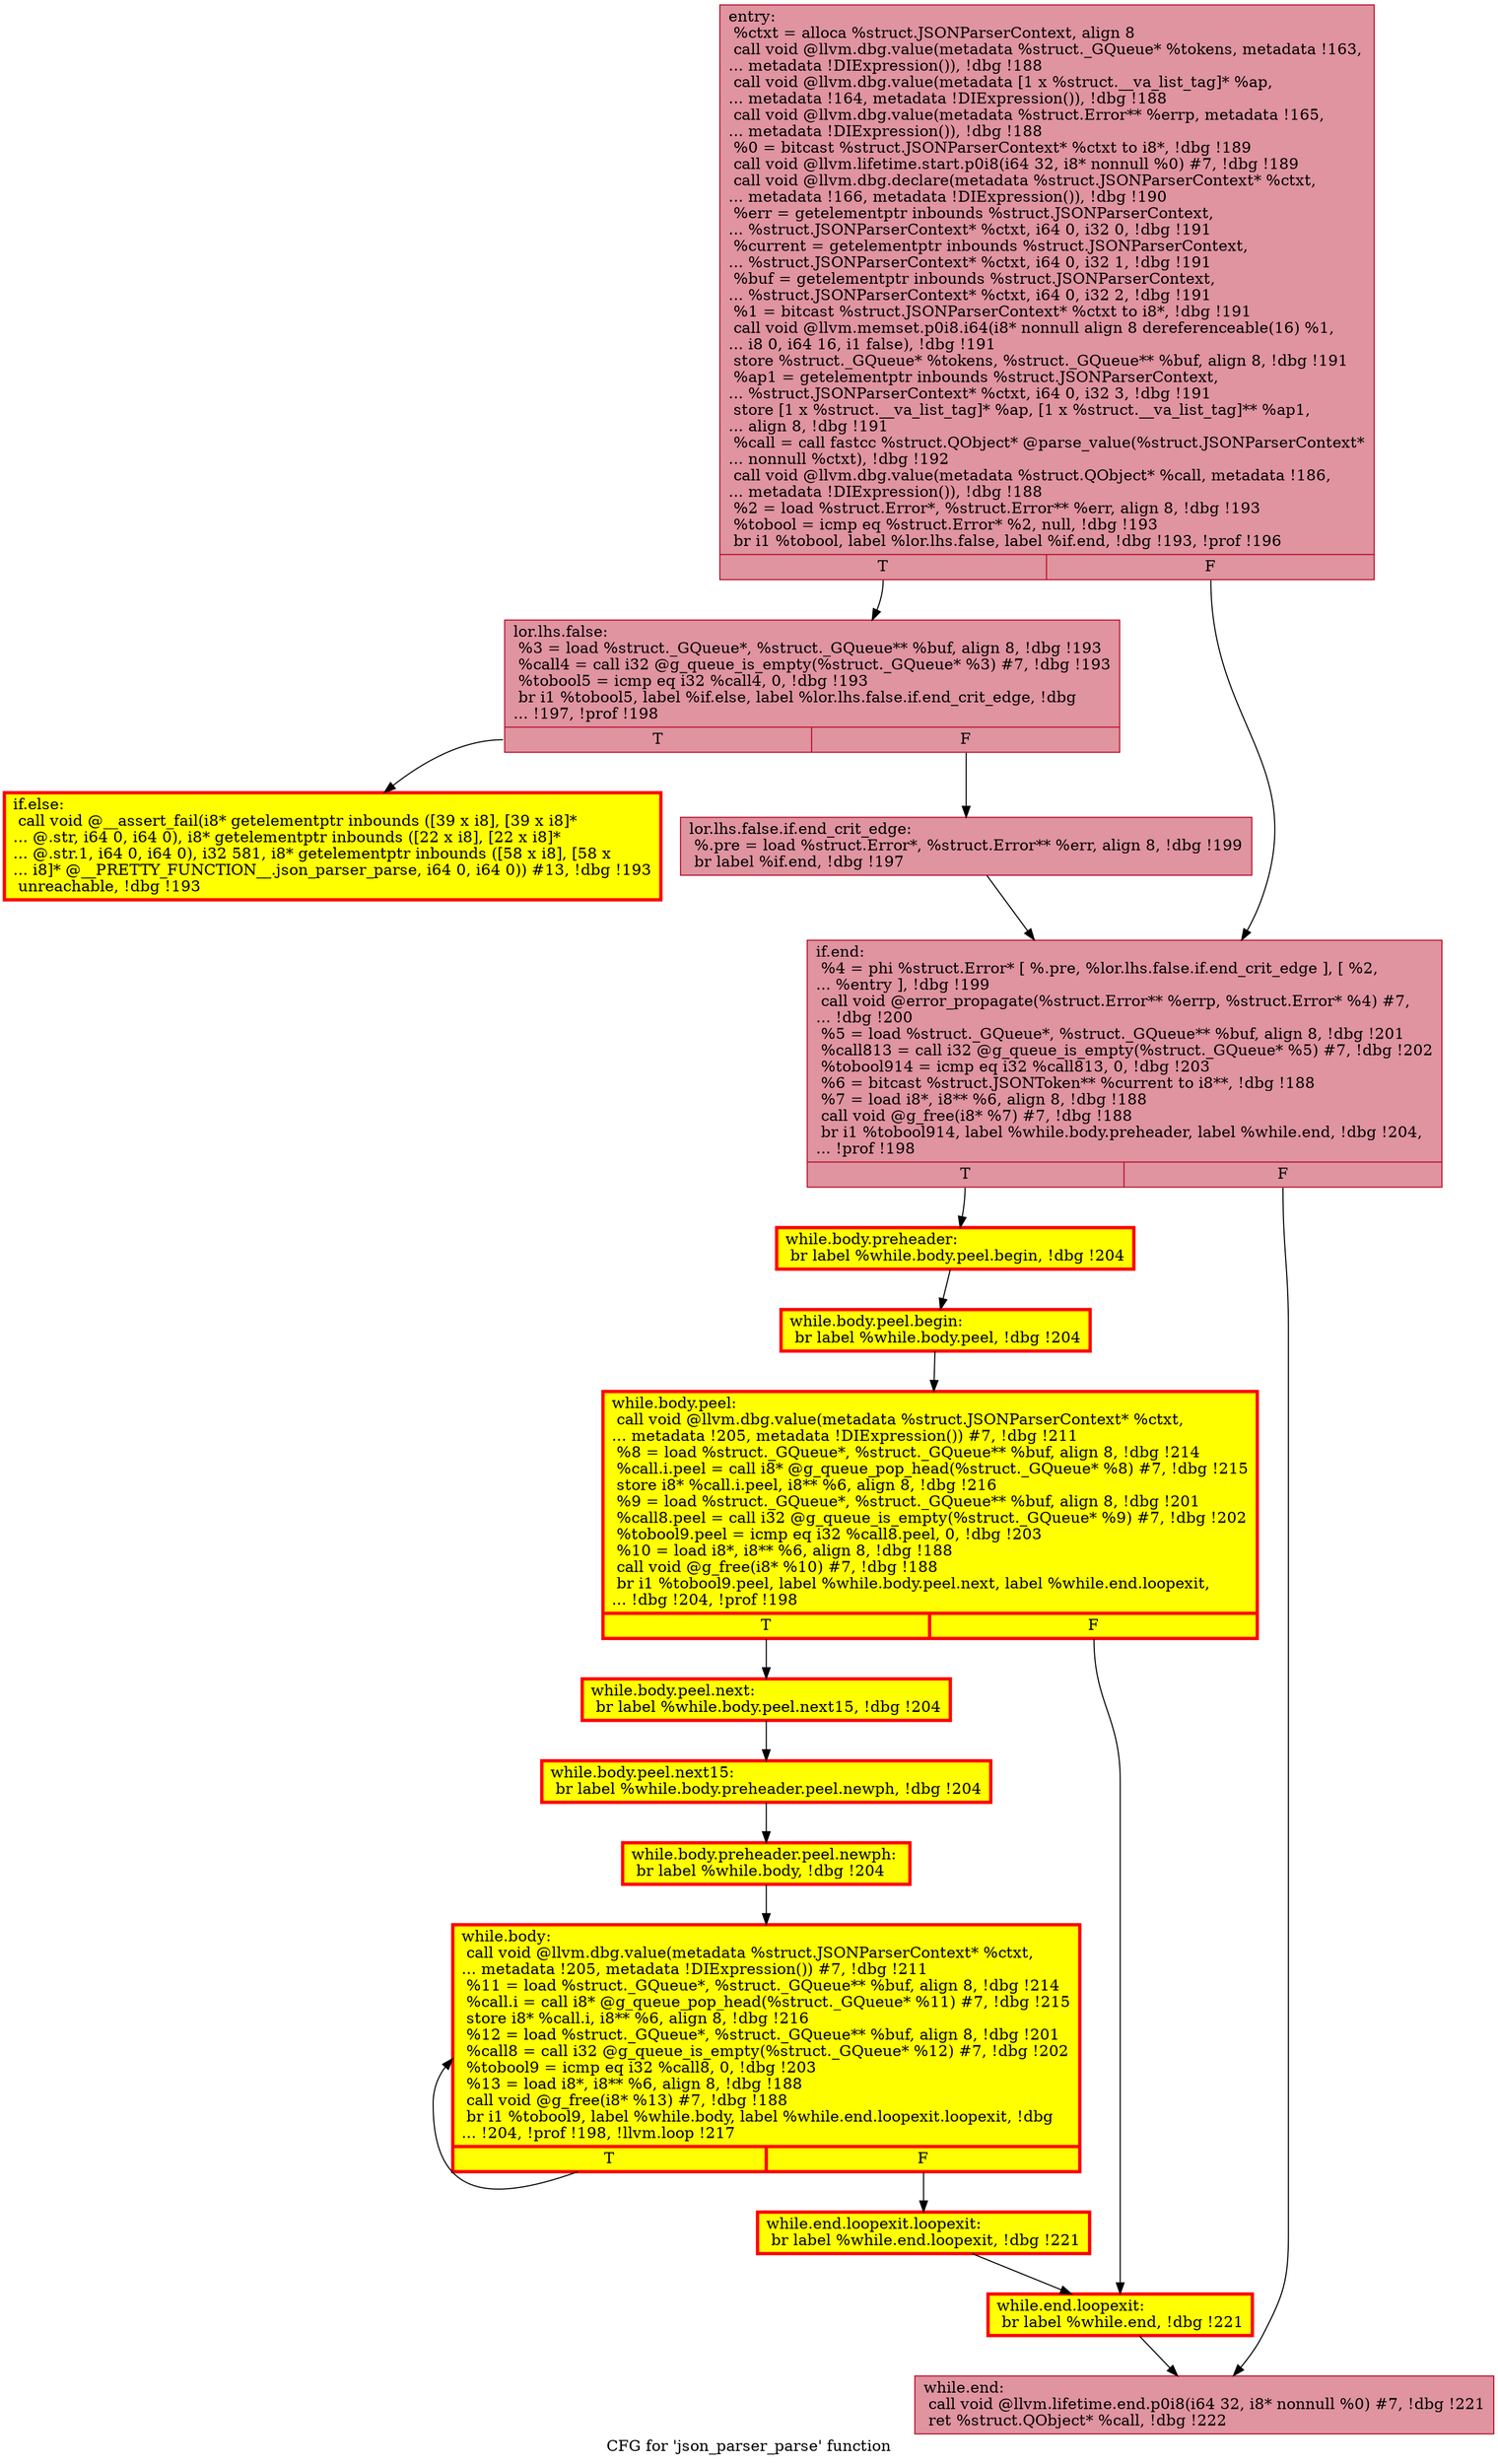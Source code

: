 digraph "CFG for 'json_parser_parse' function" {
	label="CFG for 'json_parser_parse' function";

	Node0x5569004e4000 [shape=record,color="#b70d28ff", style=filled, fillcolor="#b70d2870",label="{entry:\l  %ctxt = alloca %struct.JSONParserContext, align 8\l  call void @llvm.dbg.value(metadata %struct._GQueue* %tokens, metadata !163,\l... metadata !DIExpression()), !dbg !188\l  call void @llvm.dbg.value(metadata [1 x %struct.__va_list_tag]* %ap,\l... metadata !164, metadata !DIExpression()), !dbg !188\l  call void @llvm.dbg.value(metadata %struct.Error** %errp, metadata !165,\l... metadata !DIExpression()), !dbg !188\l  %0 = bitcast %struct.JSONParserContext* %ctxt to i8*, !dbg !189\l  call void @llvm.lifetime.start.p0i8(i64 32, i8* nonnull %0) #7, !dbg !189\l  call void @llvm.dbg.declare(metadata %struct.JSONParserContext* %ctxt,\l... metadata !166, metadata !DIExpression()), !dbg !190\l  %err = getelementptr inbounds %struct.JSONParserContext,\l... %struct.JSONParserContext* %ctxt, i64 0, i32 0, !dbg !191\l  %current = getelementptr inbounds %struct.JSONParserContext,\l... %struct.JSONParserContext* %ctxt, i64 0, i32 1, !dbg !191\l  %buf = getelementptr inbounds %struct.JSONParserContext,\l... %struct.JSONParserContext* %ctxt, i64 0, i32 2, !dbg !191\l  %1 = bitcast %struct.JSONParserContext* %ctxt to i8*, !dbg !191\l  call void @llvm.memset.p0i8.i64(i8* nonnull align 8 dereferenceable(16) %1,\l... i8 0, i64 16, i1 false), !dbg !191\l  store %struct._GQueue* %tokens, %struct._GQueue** %buf, align 8, !dbg !191\l  %ap1 = getelementptr inbounds %struct.JSONParserContext,\l... %struct.JSONParserContext* %ctxt, i64 0, i32 3, !dbg !191\l  store [1 x %struct.__va_list_tag]* %ap, [1 x %struct.__va_list_tag]** %ap1,\l... align 8, !dbg !191\l  %call = call fastcc %struct.QObject* @parse_value(%struct.JSONParserContext*\l... nonnull %ctxt), !dbg !192\l  call void @llvm.dbg.value(metadata %struct.QObject* %call, metadata !186,\l... metadata !DIExpression()), !dbg !188\l  %2 = load %struct.Error*, %struct.Error** %err, align 8, !dbg !193\l  %tobool = icmp eq %struct.Error* %2, null, !dbg !193\l  br i1 %tobool, label %lor.lhs.false, label %if.end, !dbg !193, !prof !196\l|{<s0>T|<s1>F}}"];
	Node0x5569004e4000:s0 -> Node0x5569004f2970;
	Node0x5569004e4000:s1 -> Node0x5569004f28d0;
	Node0x5569004f2970 [shape=record,color="#b70d28ff", style=filled, fillcolor="#b70d2870",label="{lor.lhs.false:                                    \l  %3 = load %struct._GQueue*, %struct._GQueue** %buf, align 8, !dbg !193\l  %call4 = call i32 @g_queue_is_empty(%struct._GQueue* %3) #7, !dbg !193\l  %tobool5 = icmp eq i32 %call4, 0, !dbg !193\l  br i1 %tobool5, label %if.else, label %lor.lhs.false.if.end_crit_edge, !dbg\l... !197, !prof !198\l|{<s0>T|<s1>F}}"];
	Node0x5569004f2970:s0 -> Node0x5569004f2920;
	Node0x5569004f2970:s1 -> Node0x55690054f5a0;
	Node0x55690054f5a0 [shape=record,color="#b70d28ff", style=filled, fillcolor="#b70d2870",label="{lor.lhs.false.if.end_crit_edge:                   \l  %.pre = load %struct.Error*, %struct.Error** %err, align 8, !dbg !199\l  br label %if.end, !dbg !197\l}"];
	Node0x55690054f5a0 -> Node0x5569004f28d0;
	Node0x5569004f2920 [shape=record,penwidth=3.0, style="filled", color="red", fillcolor="yellow",label="{if.else:                                          \l  call void @__assert_fail(i8* getelementptr inbounds ([39 x i8], [39 x i8]*\l... @.str, i64 0, i64 0), i8* getelementptr inbounds ([22 x i8], [22 x i8]*\l... @.str.1, i64 0, i64 0), i32 581, i8* getelementptr inbounds ([58 x i8], [58 x\l... i8]* @__PRETTY_FUNCTION__.json_parser_parse, i64 0, i64 0)) #13, !dbg !193\l  unreachable, !dbg !193\l}"];
	Node0x5569004f28d0 [shape=record,color="#b70d28ff", style=filled, fillcolor="#b70d2870",label="{if.end:                                           \l  %4 = phi %struct.Error* [ %.pre, %lor.lhs.false.if.end_crit_edge ], [ %2,\l... %entry ], !dbg !199\l  call void @error_propagate(%struct.Error** %errp, %struct.Error* %4) #7,\l... !dbg !200\l  %5 = load %struct._GQueue*, %struct._GQueue** %buf, align 8, !dbg !201\l  %call813 = call i32 @g_queue_is_empty(%struct._GQueue* %5) #7, !dbg !202\l  %tobool914 = icmp eq i32 %call813, 0, !dbg !203\l  %6 = bitcast %struct.JSONToken** %current to i8**, !dbg !188\l  %7 = load i8*, i8** %6, align 8, !dbg !188\l  call void @g_free(i8* %7) #7, !dbg !188\l  br i1 %tobool914, label %while.body.preheader, label %while.end, !dbg !204,\l... !prof !198\l|{<s0>T|<s1>F}}"];
	Node0x5569004f28d0:s0 -> Node0x55690055ae10;
	Node0x5569004f28d0:s1 -> Node0x5569004f3590;
	Node0x55690055ae10 [shape=record,penwidth=3.0, style="filled", color="red", fillcolor="yellow",label="{while.body.preheader:                             \l  br label %while.body.peel.begin, !dbg !204\l}"];
	Node0x55690055ae10 -> Node0x556900540ca0;
	Node0x556900540ca0 [shape=record,penwidth=3.0, style="filled", color="red", fillcolor="yellow",label="{while.body.peel.begin:                            \l  br label %while.body.peel, !dbg !204\l}"];
	Node0x556900540ca0 -> Node0x5569004fb030;
	Node0x5569004fb030 [shape=record,penwidth=3.0, style="filled", color="red", fillcolor="yellow",label="{while.body.peel:                                  \l  call void @llvm.dbg.value(metadata %struct.JSONParserContext* %ctxt,\l... metadata !205, metadata !DIExpression()) #7, !dbg !211\l  %8 = load %struct._GQueue*, %struct._GQueue** %buf, align 8, !dbg !214\l  %call.i.peel = call i8* @g_queue_pop_head(%struct._GQueue* %8) #7, !dbg !215\l  store i8* %call.i.peel, i8** %6, align 8, !dbg !216\l  %9 = load %struct._GQueue*, %struct._GQueue** %buf, align 8, !dbg !201\l  %call8.peel = call i32 @g_queue_is_empty(%struct._GQueue* %9) #7, !dbg !202\l  %tobool9.peel = icmp eq i32 %call8.peel, 0, !dbg !203\l  %10 = load i8*, i8** %6, align 8, !dbg !188\l  call void @g_free(i8* %10) #7, !dbg !188\l  br i1 %tobool9.peel, label %while.body.peel.next, label %while.end.loopexit,\l... !dbg !204, !prof !198\l|{<s0>T|<s1>F}}"];
	Node0x5569004fb030:s0 -> Node0x55690036dca0;
	Node0x5569004fb030:s1 -> Node0x55690054f520;
	Node0x55690036dca0 [shape=record,penwidth=3.0, style="filled", color="red", fillcolor="yellow",label="{while.body.peel.next:                             \l  br label %while.body.peel.next15, !dbg !204\l}"];
	Node0x55690036dca0 -> Node0x55690054ae10;
	Node0x55690054ae10 [shape=record,penwidth=3.0, style="filled", color="red", fillcolor="yellow",label="{while.body.peel.next15:                           \l  br label %while.body.preheader.peel.newph, !dbg !204\l}"];
	Node0x55690054ae10 -> Node0x556900543450;
	Node0x556900543450 [shape=record,penwidth=3.0, style="filled", color="red", fillcolor="yellow",label="{while.body.preheader.peel.newph:                  \l  br label %while.body, !dbg !204\l}"];
	Node0x556900543450 -> Node0x5569004f69d0;
	Node0x5569004f69d0 [shape=record,penwidth=3.0, style="filled", color="red", fillcolor="yellow",label="{while.body:                                       \l  call void @llvm.dbg.value(metadata %struct.JSONParserContext* %ctxt,\l... metadata !205, metadata !DIExpression()) #7, !dbg !211\l  %11 = load %struct._GQueue*, %struct._GQueue** %buf, align 8, !dbg !214\l  %call.i = call i8* @g_queue_pop_head(%struct._GQueue* %11) #7, !dbg !215\l  store i8* %call.i, i8** %6, align 8, !dbg !216\l  %12 = load %struct._GQueue*, %struct._GQueue** %buf, align 8, !dbg !201\l  %call8 = call i32 @g_queue_is_empty(%struct._GQueue* %12) #7, !dbg !202\l  %tobool9 = icmp eq i32 %call8, 0, !dbg !203\l  %13 = load i8*, i8** %6, align 8, !dbg !188\l  call void @g_free(i8* %13) #7, !dbg !188\l  br i1 %tobool9, label %while.body, label %while.end.loopexit.loopexit, !dbg\l... !204, !prof !198, !llvm.loop !217\l|{<s0>T|<s1>F}}"];
	Node0x5569004f69d0:s0 -> Node0x5569004f69d0;
	Node0x5569004f69d0:s1 -> Node0x556900599e60;
	Node0x556900599e60 [shape=record,penwidth=3.0, style="filled", color="red", fillcolor="yellow",label="{while.end.loopexit.loopexit:                      \l  br label %while.end.loopexit, !dbg !221\l}"];
	Node0x556900599e60 -> Node0x55690054f520;
	Node0x55690054f520 [shape=record,penwidth=3.0, style="filled", color="red", fillcolor="yellow",label="{while.end.loopexit:                               \l  br label %while.end, !dbg !221\l}"];
	Node0x55690054f520 -> Node0x5569004f3590;
	Node0x5569004f3590 [shape=record,color="#b70d28ff", style=filled, fillcolor="#b70d2870",label="{while.end:                                        \l  call void @llvm.lifetime.end.p0i8(i64 32, i8* nonnull %0) #7, !dbg !221\l  ret %struct.QObject* %call, !dbg !222\l}"];
}
